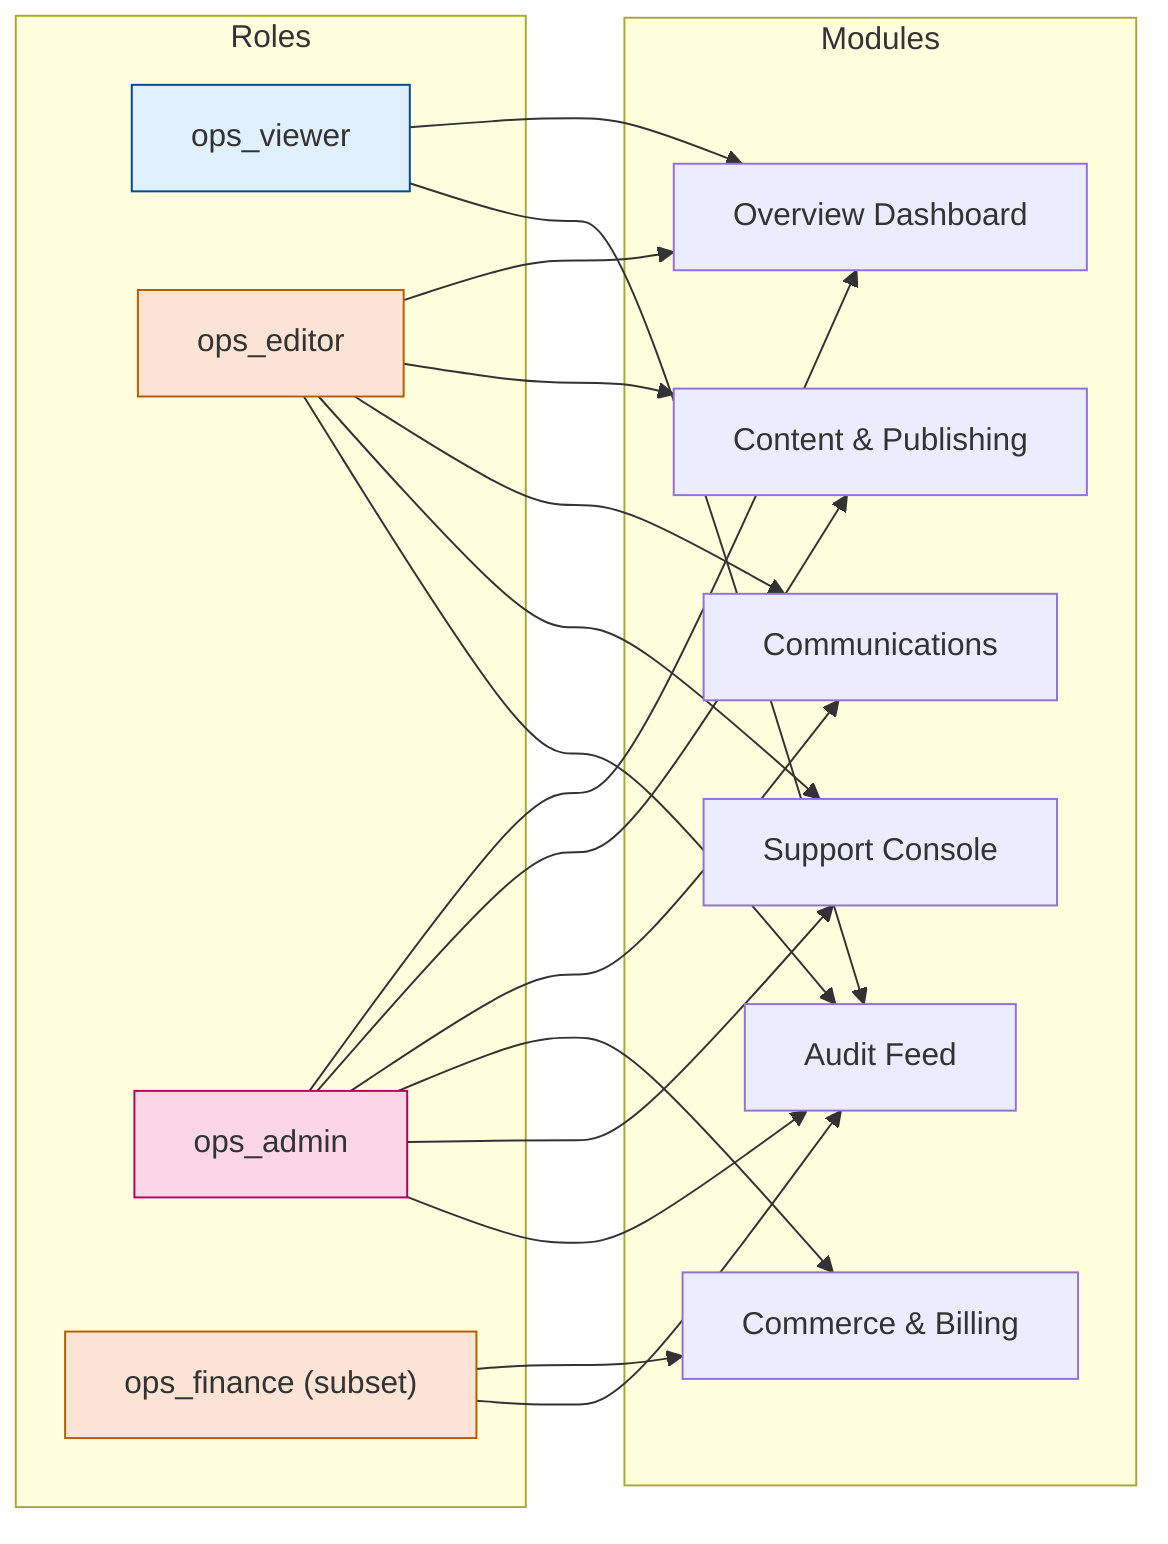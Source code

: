 flowchart LR
    subgraph Roles
        Viewer["ops_viewer"]
        Editor["ops_editor"]
        Admin["ops_admin"]
        Finance["ops_finance (subset)"]
    end

    subgraph Modules
        Overview["Overview Dashboard"]
        Content["Content & Publishing"]
        Comms["Communications"]
        Commerce["Commerce & Billing"]
        Support["Support Console"]
        Audit["Audit Feed"]
    end

    Viewer --> Overview
    Viewer --> Audit

    Editor --> Overview
    Editor --> Content
    Editor --> Comms
    Editor --> Support
    Editor --> Audit

    Admin --> Overview
    Admin --> Content
    Admin --> Comms
    Admin --> Commerce
    Admin --> Support
    Admin --> Audit

    Finance --> Commerce
    Finance --> Audit

    classDef viewOnly fill:#E0F0FF,stroke:#004B8D;
    classDef limited fill:#FBE4D5,stroke:#B85C00;
    classDef admin fill:#FAD6E7,stroke:#B3005D;

    class Viewer viewOnly
    class Editor limited
    class Admin admin
    class Finance limited